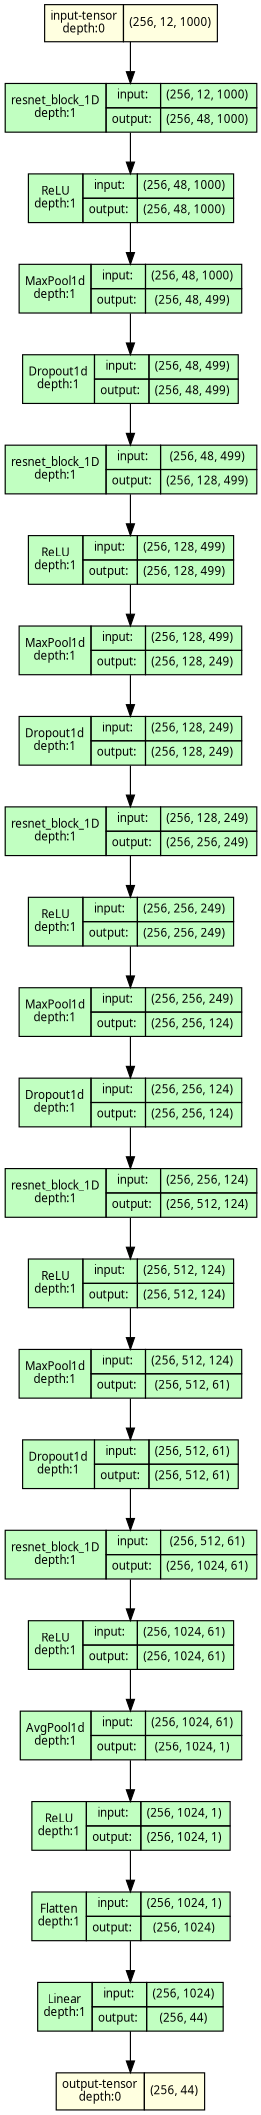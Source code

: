 strict digraph Conv_res_net {
	graph [ordering=in rankdir=TB size="14.1,14.1"]
	node [align=left fontname="Linux libertine" fontsize=10 height=0.2 margin=0 ranksep=0.1 shape=plaintext style=filled]
	edge [fontsize=10]
	0 [label=<
                    <TABLE BORDER="0" CELLBORDER="1"
                    CELLSPACING="0" CELLPADDING="4">
                        <TR><TD>input-tensor<BR/>depth:0</TD><TD>(256, 12, 1000)</TD></TR>
                    </TABLE>> fillcolor=lightyellow]
	1 [label=<
                    <TABLE BORDER="0" CELLBORDER="1"
                    CELLSPACING="0" CELLPADDING="4">
                    <TR>
                        <TD ROWSPAN="2">resnet_block_1D<BR/>depth:1</TD>
                        <TD COLSPAN="2">input:</TD>
                        <TD COLSPAN="2">(256, 12, 1000) </TD>
                    </TR>
                    <TR>
                        <TD COLSPAN="2">output: </TD>
                        <TD COLSPAN="2">(256, 48, 1000) </TD>
                    </TR>
                    </TABLE>> fillcolor=darkseagreen1]
	2 [label=<
                    <TABLE BORDER="0" CELLBORDER="1"
                    CELLSPACING="0" CELLPADDING="4">
                    <TR>
                        <TD ROWSPAN="2">ReLU<BR/>depth:1</TD>
                        <TD COLSPAN="2">input:</TD>
                        <TD COLSPAN="2">(256, 48, 1000) </TD>
                    </TR>
                    <TR>
                        <TD COLSPAN="2">output: </TD>
                        <TD COLSPAN="2">(256, 48, 1000) </TD>
                    </TR>
                    </TABLE>> fillcolor=darkseagreen1]
	3 [label=<
                    <TABLE BORDER="0" CELLBORDER="1"
                    CELLSPACING="0" CELLPADDING="4">
                    <TR>
                        <TD ROWSPAN="2">MaxPool1d<BR/>depth:1</TD>
                        <TD COLSPAN="2">input:</TD>
                        <TD COLSPAN="2">(256, 48, 1000) </TD>
                    </TR>
                    <TR>
                        <TD COLSPAN="2">output: </TD>
                        <TD COLSPAN="2">(256, 48, 499) </TD>
                    </TR>
                    </TABLE>> fillcolor=darkseagreen1]
	4 [label=<
                    <TABLE BORDER="0" CELLBORDER="1"
                    CELLSPACING="0" CELLPADDING="4">
                    <TR>
                        <TD ROWSPAN="2">Dropout1d<BR/>depth:1</TD>
                        <TD COLSPAN="2">input:</TD>
                        <TD COLSPAN="2">(256, 48, 499) </TD>
                    </TR>
                    <TR>
                        <TD COLSPAN="2">output: </TD>
                        <TD COLSPAN="2">(256, 48, 499) </TD>
                    </TR>
                    </TABLE>> fillcolor=darkseagreen1]
	5 [label=<
                    <TABLE BORDER="0" CELLBORDER="1"
                    CELLSPACING="0" CELLPADDING="4">
                    <TR>
                        <TD ROWSPAN="2">resnet_block_1D<BR/>depth:1</TD>
                        <TD COLSPAN="2">input:</TD>
                        <TD COLSPAN="2">(256, 48, 499) </TD>
                    </TR>
                    <TR>
                        <TD COLSPAN="2">output: </TD>
                        <TD COLSPAN="2">(256, 128, 499) </TD>
                    </TR>
                    </TABLE>> fillcolor=darkseagreen1]
	6 [label=<
                    <TABLE BORDER="0" CELLBORDER="1"
                    CELLSPACING="0" CELLPADDING="4">
                    <TR>
                        <TD ROWSPAN="2">ReLU<BR/>depth:1</TD>
                        <TD COLSPAN="2">input:</TD>
                        <TD COLSPAN="2">(256, 128, 499) </TD>
                    </TR>
                    <TR>
                        <TD COLSPAN="2">output: </TD>
                        <TD COLSPAN="2">(256, 128, 499) </TD>
                    </TR>
                    </TABLE>> fillcolor=darkseagreen1]
	7 [label=<
                    <TABLE BORDER="0" CELLBORDER="1"
                    CELLSPACING="0" CELLPADDING="4">
                    <TR>
                        <TD ROWSPAN="2">MaxPool1d<BR/>depth:1</TD>
                        <TD COLSPAN="2">input:</TD>
                        <TD COLSPAN="2">(256, 128, 499) </TD>
                    </TR>
                    <TR>
                        <TD COLSPAN="2">output: </TD>
                        <TD COLSPAN="2">(256, 128, 249) </TD>
                    </TR>
                    </TABLE>> fillcolor=darkseagreen1]
	8 [label=<
                    <TABLE BORDER="0" CELLBORDER="1"
                    CELLSPACING="0" CELLPADDING="4">
                    <TR>
                        <TD ROWSPAN="2">Dropout1d<BR/>depth:1</TD>
                        <TD COLSPAN="2">input:</TD>
                        <TD COLSPAN="2">(256, 128, 249) </TD>
                    </TR>
                    <TR>
                        <TD COLSPAN="2">output: </TD>
                        <TD COLSPAN="2">(256, 128, 249) </TD>
                    </TR>
                    </TABLE>> fillcolor=darkseagreen1]
	9 [label=<
                    <TABLE BORDER="0" CELLBORDER="1"
                    CELLSPACING="0" CELLPADDING="4">
                    <TR>
                        <TD ROWSPAN="2">resnet_block_1D<BR/>depth:1</TD>
                        <TD COLSPAN="2">input:</TD>
                        <TD COLSPAN="2">(256, 128, 249) </TD>
                    </TR>
                    <TR>
                        <TD COLSPAN="2">output: </TD>
                        <TD COLSPAN="2">(256, 256, 249) </TD>
                    </TR>
                    </TABLE>> fillcolor=darkseagreen1]
	10 [label=<
                    <TABLE BORDER="0" CELLBORDER="1"
                    CELLSPACING="0" CELLPADDING="4">
                    <TR>
                        <TD ROWSPAN="2">ReLU<BR/>depth:1</TD>
                        <TD COLSPAN="2">input:</TD>
                        <TD COLSPAN="2">(256, 256, 249) </TD>
                    </TR>
                    <TR>
                        <TD COLSPAN="2">output: </TD>
                        <TD COLSPAN="2">(256, 256, 249) </TD>
                    </TR>
                    </TABLE>> fillcolor=darkseagreen1]
	11 [label=<
                    <TABLE BORDER="0" CELLBORDER="1"
                    CELLSPACING="0" CELLPADDING="4">
                    <TR>
                        <TD ROWSPAN="2">MaxPool1d<BR/>depth:1</TD>
                        <TD COLSPAN="2">input:</TD>
                        <TD COLSPAN="2">(256, 256, 249) </TD>
                    </TR>
                    <TR>
                        <TD COLSPAN="2">output: </TD>
                        <TD COLSPAN="2">(256, 256, 124) </TD>
                    </TR>
                    </TABLE>> fillcolor=darkseagreen1]
	12 [label=<
                    <TABLE BORDER="0" CELLBORDER="1"
                    CELLSPACING="0" CELLPADDING="4">
                    <TR>
                        <TD ROWSPAN="2">Dropout1d<BR/>depth:1</TD>
                        <TD COLSPAN="2">input:</TD>
                        <TD COLSPAN="2">(256, 256, 124) </TD>
                    </TR>
                    <TR>
                        <TD COLSPAN="2">output: </TD>
                        <TD COLSPAN="2">(256, 256, 124) </TD>
                    </TR>
                    </TABLE>> fillcolor=darkseagreen1]
	13 [label=<
                    <TABLE BORDER="0" CELLBORDER="1"
                    CELLSPACING="0" CELLPADDING="4">
                    <TR>
                        <TD ROWSPAN="2">resnet_block_1D<BR/>depth:1</TD>
                        <TD COLSPAN="2">input:</TD>
                        <TD COLSPAN="2">(256, 256, 124) </TD>
                    </TR>
                    <TR>
                        <TD COLSPAN="2">output: </TD>
                        <TD COLSPAN="2">(256, 512, 124) </TD>
                    </TR>
                    </TABLE>> fillcolor=darkseagreen1]
	14 [label=<
                    <TABLE BORDER="0" CELLBORDER="1"
                    CELLSPACING="0" CELLPADDING="4">
                    <TR>
                        <TD ROWSPAN="2">ReLU<BR/>depth:1</TD>
                        <TD COLSPAN="2">input:</TD>
                        <TD COLSPAN="2">(256, 512, 124) </TD>
                    </TR>
                    <TR>
                        <TD COLSPAN="2">output: </TD>
                        <TD COLSPAN="2">(256, 512, 124) </TD>
                    </TR>
                    </TABLE>> fillcolor=darkseagreen1]
	15 [label=<
                    <TABLE BORDER="0" CELLBORDER="1"
                    CELLSPACING="0" CELLPADDING="4">
                    <TR>
                        <TD ROWSPAN="2">MaxPool1d<BR/>depth:1</TD>
                        <TD COLSPAN="2">input:</TD>
                        <TD COLSPAN="2">(256, 512, 124) </TD>
                    </TR>
                    <TR>
                        <TD COLSPAN="2">output: </TD>
                        <TD COLSPAN="2">(256, 512, 61) </TD>
                    </TR>
                    </TABLE>> fillcolor=darkseagreen1]
	16 [label=<
                    <TABLE BORDER="0" CELLBORDER="1"
                    CELLSPACING="0" CELLPADDING="4">
                    <TR>
                        <TD ROWSPAN="2">Dropout1d<BR/>depth:1</TD>
                        <TD COLSPAN="2">input:</TD>
                        <TD COLSPAN="2">(256, 512, 61) </TD>
                    </TR>
                    <TR>
                        <TD COLSPAN="2">output: </TD>
                        <TD COLSPAN="2">(256, 512, 61) </TD>
                    </TR>
                    </TABLE>> fillcolor=darkseagreen1]
	17 [label=<
                    <TABLE BORDER="0" CELLBORDER="1"
                    CELLSPACING="0" CELLPADDING="4">
                    <TR>
                        <TD ROWSPAN="2">resnet_block_1D<BR/>depth:1</TD>
                        <TD COLSPAN="2">input:</TD>
                        <TD COLSPAN="2">(256, 512, 61) </TD>
                    </TR>
                    <TR>
                        <TD COLSPAN="2">output: </TD>
                        <TD COLSPAN="2">(256, 1024, 61) </TD>
                    </TR>
                    </TABLE>> fillcolor=darkseagreen1]
	18 [label=<
                    <TABLE BORDER="0" CELLBORDER="1"
                    CELLSPACING="0" CELLPADDING="4">
                    <TR>
                        <TD ROWSPAN="2">ReLU<BR/>depth:1</TD>
                        <TD COLSPAN="2">input:</TD>
                        <TD COLSPAN="2">(256, 1024, 61) </TD>
                    </TR>
                    <TR>
                        <TD COLSPAN="2">output: </TD>
                        <TD COLSPAN="2">(256, 1024, 61) </TD>
                    </TR>
                    </TABLE>> fillcolor=darkseagreen1]
	19 [label=<
                    <TABLE BORDER="0" CELLBORDER="1"
                    CELLSPACING="0" CELLPADDING="4">
                    <TR>
                        <TD ROWSPAN="2">AvgPool1d<BR/>depth:1</TD>
                        <TD COLSPAN="2">input:</TD>
                        <TD COLSPAN="2">(256, 1024, 61) </TD>
                    </TR>
                    <TR>
                        <TD COLSPAN="2">output: </TD>
                        <TD COLSPAN="2">(256, 1024, 1) </TD>
                    </TR>
                    </TABLE>> fillcolor=darkseagreen1]
	20 [label=<
                    <TABLE BORDER="0" CELLBORDER="1"
                    CELLSPACING="0" CELLPADDING="4">
                    <TR>
                        <TD ROWSPAN="2">ReLU<BR/>depth:1</TD>
                        <TD COLSPAN="2">input:</TD>
                        <TD COLSPAN="2">(256, 1024, 1) </TD>
                    </TR>
                    <TR>
                        <TD COLSPAN="2">output: </TD>
                        <TD COLSPAN="2">(256, 1024, 1) </TD>
                    </TR>
                    </TABLE>> fillcolor=darkseagreen1]
	21 [label=<
                    <TABLE BORDER="0" CELLBORDER="1"
                    CELLSPACING="0" CELLPADDING="4">
                    <TR>
                        <TD ROWSPAN="2">Flatten<BR/>depth:1</TD>
                        <TD COLSPAN="2">input:</TD>
                        <TD COLSPAN="2">(256, 1024, 1) </TD>
                    </TR>
                    <TR>
                        <TD COLSPAN="2">output: </TD>
                        <TD COLSPAN="2">(256, 1024) </TD>
                    </TR>
                    </TABLE>> fillcolor=darkseagreen1]
	22 [label=<
                    <TABLE BORDER="0" CELLBORDER="1"
                    CELLSPACING="0" CELLPADDING="4">
                    <TR>
                        <TD ROWSPAN="2">Linear<BR/>depth:1</TD>
                        <TD COLSPAN="2">input:</TD>
                        <TD COLSPAN="2">(256, 1024) </TD>
                    </TR>
                    <TR>
                        <TD COLSPAN="2">output: </TD>
                        <TD COLSPAN="2">(256, 44) </TD>
                    </TR>
                    </TABLE>> fillcolor=darkseagreen1]
	23 [label=<
                    <TABLE BORDER="0" CELLBORDER="1"
                    CELLSPACING="0" CELLPADDING="4">
                        <TR><TD>output-tensor<BR/>depth:0</TD><TD>(256, 44)</TD></TR>
                    </TABLE>> fillcolor=lightyellow]
	0 -> 1
	1 -> 2
	2 -> 3
	3 -> 4
	4 -> 5
	5 -> 6
	6 -> 7
	7 -> 8
	8 -> 9
	9 -> 10
	10 -> 11
	11 -> 12
	12 -> 13
	13 -> 14
	14 -> 15
	15 -> 16
	16 -> 17
	17 -> 18
	18 -> 19
	19 -> 20
	20 -> 21
	21 -> 22
	22 -> 23
}
